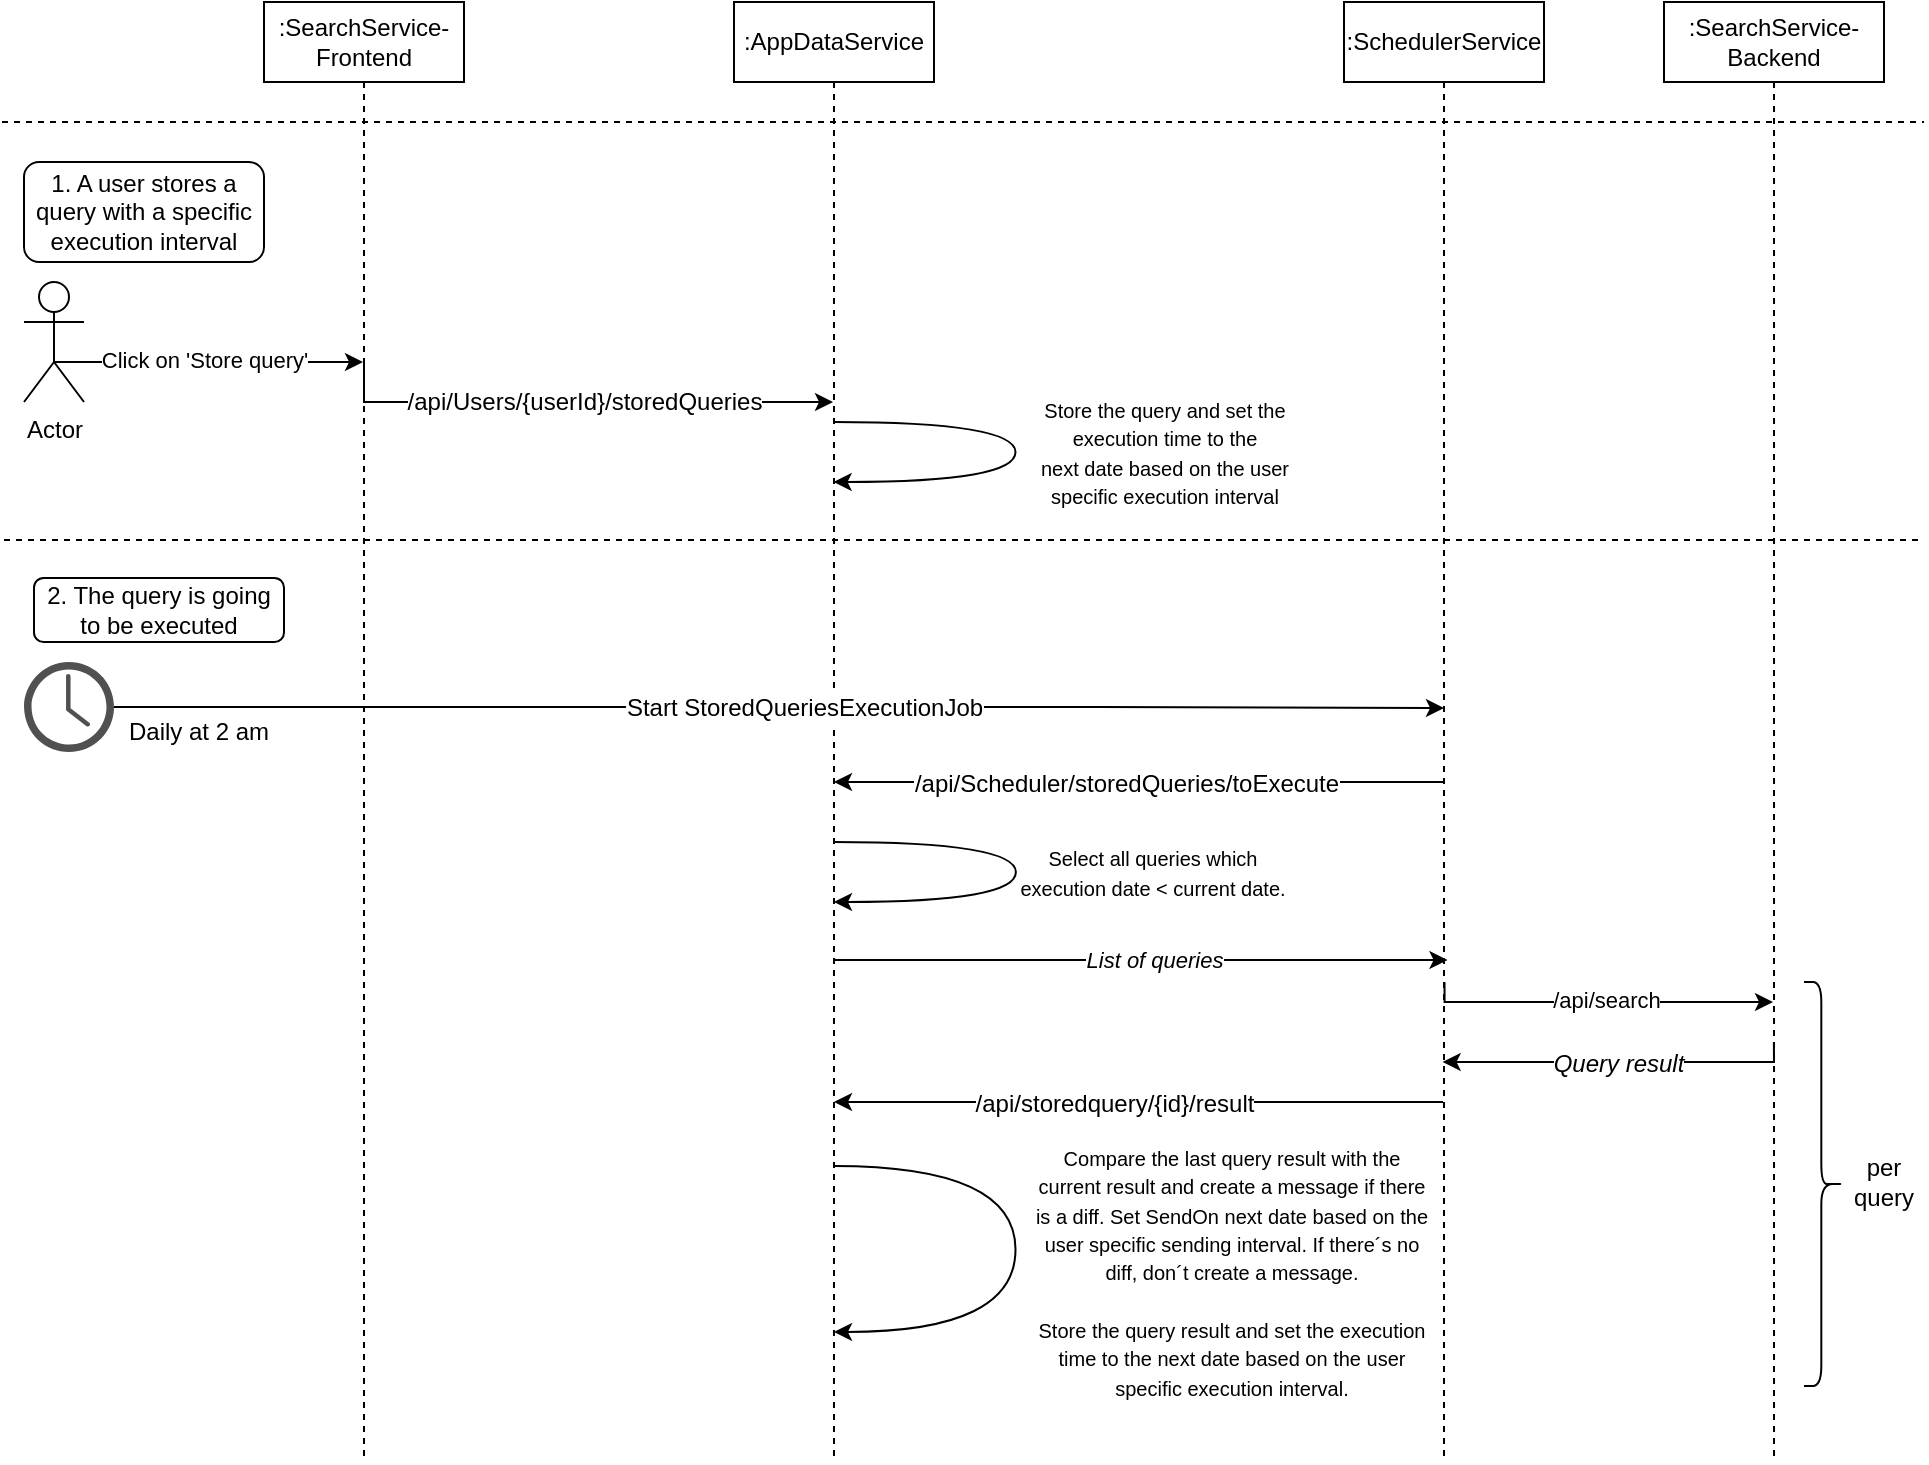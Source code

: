 <mxfile version="12.9.13" type="device"><diagram id="GX6SCt9iVWf9Vegw2dX1" name="Page-1"><mxGraphModel dx="1326" dy="730" grid="1" gridSize="10" guides="1" tooltips="1" connect="1" arrows="1" fold="1" page="1" pageScale="1" pageWidth="850" pageHeight="1100" math="0" shadow="0"><root><mxCell id="0"/><mxCell id="1" parent="0"/><mxCell id="yLNuVXAcdWpFFLTpU0eT-8" style="edgeStyle=orthogonalEdgeStyle;rounded=0;orthogonalLoop=1;jettySize=auto;html=1;exitX=0.5;exitY=0.5;exitDx=0;exitDy=0;exitPerimeter=0;" parent="1" source="yLNuVXAcdWpFFLTpU0eT-1" edge="1"><mxGeometry relative="1" as="geometry"><Array as="points"><mxPoint x="65" y="250"/></Array><mxPoint x="219.5" y="250" as="targetPoint"/></mxGeometry></mxCell><mxCell id="yLNuVXAcdWpFFLTpU0eT-9" value="Click on 'Store query'" style="edgeLabel;html=1;align=center;verticalAlign=middle;resizable=0;points=[];" parent="yLNuVXAcdWpFFLTpU0eT-8" vertex="1" connectable="0"><mxGeometry x="0.41" y="1" relative="1" as="geometry"><mxPoint x="-31" as="offset"/></mxGeometry></mxCell><mxCell id="yLNuVXAcdWpFFLTpU0eT-1" value="Actor" style="shape=umlActor;verticalLabelPosition=bottom;labelBackgroundColor=#ffffff;verticalAlign=top;html=1;outlineConnect=0;" parent="1" vertex="1"><mxGeometry x="50" y="210" width="30" height="60" as="geometry"/></mxCell><mxCell id="yLNuVXAcdWpFFLTpU0eT-2" value=":SearchService-Frontend" style="shape=umlLifeline;perimeter=lifelinePerimeter;whiteSpace=wrap;html=1;container=1;collapsible=0;recursiveResize=0;outlineConnect=0;" parent="1" vertex="1"><mxGeometry x="170" y="70" width="100" height="730" as="geometry"/></mxCell><mxCell id="yLNuVXAcdWpFFLTpU0eT-5" value=":AppDataService" style="shape=umlLifeline;perimeter=lifelinePerimeter;whiteSpace=wrap;html=1;container=1;collapsible=0;recursiveResize=0;outlineConnect=0;" parent="1" vertex="1"><mxGeometry x="405" y="70" width="100" height="730" as="geometry"/></mxCell><mxCell id="yLNuVXAcdWpFFLTpU0eT-6" value=":SchedulerService" style="shape=umlLifeline;perimeter=lifelinePerimeter;whiteSpace=wrap;html=1;container=1;collapsible=0;recursiveResize=0;outlineConnect=0;" parent="1" vertex="1"><mxGeometry x="710" y="70" width="100" height="730" as="geometry"/></mxCell><mxCell id="yLNuVXAcdWpFFLTpU0eT-10" style="edgeStyle=orthogonalEdgeStyle;rounded=0;orthogonalLoop=1;jettySize=auto;html=1;exitX=0.5;exitY=0.5;exitDx=0;exitDy=0;exitPerimeter=0;" parent="1" target="yLNuVXAcdWpFFLTpU0eT-5" edge="1"><mxGeometry relative="1" as="geometry"><mxPoint x="220" y="250" as="sourcePoint"/><mxPoint x="430" y="270" as="targetPoint"/><Array as="points"><mxPoint x="220" y="270"/></Array></mxGeometry></mxCell><mxCell id="yLNuVXAcdWpFFLTpU0eT-11" value="&lt;font style=&quot;font-size: 12px&quot;&gt;/api/Users/{userId}/storedQueries&lt;/font&gt;" style="edgeLabel;html=1;align=center;verticalAlign=middle;resizable=0;points=[];" parent="yLNuVXAcdWpFFLTpU0eT-10" vertex="1" connectable="0"><mxGeometry x="0.41" y="1" relative="1" as="geometry"><mxPoint x="-49.4" y="0.97" as="offset"/></mxGeometry></mxCell><mxCell id="yLNuVXAcdWpFFLTpU0eT-12" value="" style="endArrow=none;dashed=1;html=1;" parent="1" edge="1"><mxGeometry width="50" height="50" relative="1" as="geometry"><mxPoint x="40" y="339" as="sourcePoint"/><mxPoint x="1000" y="339" as="targetPoint"/></mxGeometry></mxCell><mxCell id="yLNuVXAcdWpFFLTpU0eT-14" value="1. A user stores a query with a specific execution interval" style="rounded=1;whiteSpace=wrap;html=1;" parent="1" vertex="1"><mxGeometry x="50" y="150" width="120" height="50" as="geometry"/></mxCell><mxCell id="yLNuVXAcdWpFFLTpU0eT-16" value="" style="endArrow=none;dashed=1;html=1;" parent="1" edge="1"><mxGeometry width="50" height="50" relative="1" as="geometry"><mxPoint x="39" y="130" as="sourcePoint"/><mxPoint x="1000" y="130" as="targetPoint"/></mxGeometry></mxCell><mxCell id="CIoXw6522_46uzthXUxb-1" value=":SearchService-Backend" style="shape=umlLifeline;perimeter=lifelinePerimeter;whiteSpace=wrap;html=1;container=1;collapsible=0;recursiveResize=0;outlineConnect=0;" parent="1" vertex="1"><mxGeometry x="870" y="70" width="110" height="730" as="geometry"/></mxCell><mxCell id="CIoXw6522_46uzthXUxb-2" value="" style="pointerEvents=1;shadow=0;dashed=0;html=1;strokeColor=none;fillColor=#505050;labelPosition=center;verticalLabelPosition=bottom;verticalAlign=top;outlineConnect=0;align=center;shape=mxgraph.office.concepts.clock;" parent="1" vertex="1"><mxGeometry x="50" y="400" width="45" height="45" as="geometry"/></mxCell><mxCell id="CIoXw6522_46uzthXUxb-3" value="2. The query is going to be executed" style="rounded=1;whiteSpace=wrap;html=1;" parent="1" vertex="1"><mxGeometry x="55" y="358" width="125" height="32" as="geometry"/></mxCell><mxCell id="CIoXw6522_46uzthXUxb-4" style="edgeStyle=orthogonalEdgeStyle;rounded=0;orthogonalLoop=1;jettySize=auto;html=1;" parent="1" source="CIoXw6522_46uzthXUxb-2" edge="1"><mxGeometry relative="1" as="geometry"><mxPoint x="97.5" y="422" as="sourcePoint"/><mxPoint x="760" y="423" as="targetPoint"/><Array as="points"><mxPoint x="587.25" y="423"/><mxPoint x="587.25" y="423"/></Array></mxGeometry></mxCell><mxCell id="CIoXw6522_46uzthXUxb-5" value="&lt;font style=&quot;font-size: 12px&quot;&gt;Start StoredQueriesExecutionJob&lt;/font&gt;" style="edgeLabel;html=1;align=center;verticalAlign=middle;resizable=0;points=[];" parent="CIoXw6522_46uzthXUxb-4" vertex="1" connectable="0"><mxGeometry x="0.41" y="1" relative="1" as="geometry"><mxPoint x="-124.0" y="1" as="offset"/></mxGeometry></mxCell><mxCell id="CIoXw6522_46uzthXUxb-6" style="edgeStyle=orthogonalEdgeStyle;rounded=0;orthogonalLoop=1;jettySize=auto;html=1;" parent="1" source="yLNuVXAcdWpFFLTpU0eT-6" target="yLNuVXAcdWpFFLTpU0eT-5" edge="1"><mxGeometry relative="1" as="geometry"><mxPoint x="717" y="462" as="sourcePoint"/><mxPoint x="462.167" y="462.0" as="targetPoint"/><Array as="points"><mxPoint x="610" y="460"/><mxPoint x="610" y="460"/></Array></mxGeometry></mxCell><mxCell id="CIoXw6522_46uzthXUxb-7" value="&lt;span style=&quot;text-align: left&quot;&gt;&lt;span style=&quot;font-size: 12px&quot;&gt;/api/Scheduler/storedQueries&lt;/span&gt;&lt;span style=&quot;font-size: 12px&quot;&gt;/toExecute&lt;/span&gt;&lt;/span&gt;" style="edgeLabel;html=1;align=center;verticalAlign=middle;resizable=0;points=[];" parent="CIoXw6522_46uzthXUxb-6" vertex="1" connectable="0"><mxGeometry x="0.41" y="1" relative="1" as="geometry"><mxPoint x="55.5" as="offset"/></mxGeometry></mxCell><mxCell id="CIoXw6522_46uzthXUxb-8" style="edgeStyle=orthogonalEdgeStyle;rounded=0;orthogonalLoop=1;jettySize=auto;html=1;" parent="1" edge="1"><mxGeometry relative="1" as="geometry"><mxPoint x="454.997" y="549.0" as="sourcePoint"/><mxPoint x="761.75" y="549.0" as="targetPoint"/><Array as="points"><mxPoint x="645" y="549"/><mxPoint x="645" y="549"/></Array></mxGeometry></mxCell><mxCell id="CIoXw6522_46uzthXUxb-9" value="&lt;i&gt;List of queries&lt;/i&gt;&lt;i&gt;&lt;br&gt;&lt;/i&gt;" style="edgeLabel;html=1;align=center;verticalAlign=middle;resizable=0;points=[];" parent="CIoXw6522_46uzthXUxb-8" vertex="1" connectable="0"><mxGeometry x="0.168" relative="1" as="geometry"><mxPoint x="-19.67" as="offset"/></mxGeometry></mxCell><mxCell id="CIoXw6522_46uzthXUxb-10" style="edgeStyle=orthogonalEdgeStyle;rounded=0;orthogonalLoop=1;jettySize=auto;html=1;exitX=0.5;exitY=0.5;exitDx=0;exitDy=0;exitPerimeter=0;" parent="1" target="CIoXw6522_46uzthXUxb-1" edge="1"><mxGeometry relative="1" as="geometry"><mxPoint x="760.25" y="560" as="sourcePoint"/><mxPoint x="923.75" y="570" as="targetPoint"/><Array as="points"><mxPoint x="760" y="570"/></Array></mxGeometry></mxCell><mxCell id="CIoXw6522_46uzthXUxb-11" value="&lt;span class=&quot;opblock-summary-path&quot;&gt;/api/search&lt;/span&gt;" style="edgeLabel;html=1;align=center;verticalAlign=middle;resizable=0;points=[];" parent="CIoXw6522_46uzthXUxb-10" vertex="1" connectable="0"><mxGeometry x="0.41" y="1" relative="1" as="geometry"><mxPoint x="-32.5" as="offset"/></mxGeometry></mxCell><mxCell id="CIoXw6522_46uzthXUxb-12" style="edgeStyle=orthogonalEdgeStyle;rounded=0;orthogonalLoop=1;jettySize=auto;html=1;exitX=0.5;exitY=0.746;exitDx=0;exitDy=0;exitPerimeter=0;" parent="1" edge="1"><mxGeometry relative="1" as="geometry"><mxPoint x="924.95" y="590.0" as="sourcePoint"/><mxPoint x="759.321" y="600" as="targetPoint"/><Array as="points"><mxPoint x="925" y="600"/></Array></mxGeometry></mxCell><mxCell id="CIoXw6522_46uzthXUxb-13" value="&lt;span style=&quot;font-size: 12px ; text-align: left&quot;&gt;&lt;i&gt;Query result&lt;/i&gt;&lt;/span&gt;" style="edgeLabel;html=1;align=center;verticalAlign=middle;resizable=0;points=[];" parent="CIoXw6522_46uzthXUxb-12" vertex="1" connectable="0"><mxGeometry x="0.41" y="1" relative="1" as="geometry"><mxPoint x="36" as="offset"/></mxGeometry></mxCell><mxCell id="CIoXw6522_46uzthXUxb-16" style="edgeStyle=orthogonalEdgeStyle;rounded=0;orthogonalLoop=1;jettySize=auto;html=1;" parent="1" source="yLNuVXAcdWpFFLTpU0eT-6" target="yLNuVXAcdWpFFLTpU0eT-5" edge="1"><mxGeometry relative="1" as="geometry"><mxPoint x="719.5" y="616" as="sourcePoint"/><mxPoint x="464.997" y="616.0" as="targetPoint"/><Array as="points"><mxPoint x="630" y="620"/><mxPoint x="630" y="620"/></Array></mxGeometry></mxCell><mxCell id="CIoXw6522_46uzthXUxb-17" value="&lt;div style=&quot;text-align: left&quot;&gt;&lt;span style=&quot;font-size: 12px&quot;&gt;/api/storedquery/{id}/result&lt;/span&gt;&lt;/div&gt;" style="edgeLabel;html=1;align=center;verticalAlign=middle;resizable=0;points=[];" parent="CIoXw6522_46uzthXUxb-16" vertex="1" connectable="0"><mxGeometry x="0.41" y="1" relative="1" as="geometry"><mxPoint x="49.67" as="offset"/></mxGeometry></mxCell><mxCell id="CIoXw6522_46uzthXUxb-18" value="" style="shape=curlyBracket;whiteSpace=wrap;html=1;rounded=1;strokeColor=#000000;fillColor=#FFCCCC;size=0.567;rotation=-180;" parent="1" vertex="1"><mxGeometry x="940" y="560" width="20" height="202" as="geometry"/></mxCell><mxCell id="CIoXw6522_46uzthXUxb-19" value="per query" style="text;html=1;strokeColor=none;fillColor=none;align=center;verticalAlign=middle;whiteSpace=wrap;rounded=0;" parent="1" vertex="1"><mxGeometry x="960" y="650" width="40" height="20" as="geometry"/></mxCell><mxCell id="CIoXw6522_46uzthXUxb-22" value="" style="curved=1;endArrow=classic;html=1;" parent="1" edge="1"><mxGeometry width="50" height="50" relative="1" as="geometry"><mxPoint x="455" y="280" as="sourcePoint"/><mxPoint x="454.81" y="310" as="targetPoint"/><Array as="points"><mxPoint x="545.5" y="280"/><mxPoint x="546" y="310"/></Array></mxGeometry></mxCell><mxCell id="CIoXw6522_46uzthXUxb-23" value="&lt;span style=&quot;font-size: 10px&quot;&gt;Select all queries which execution date &amp;lt; current date.&lt;/span&gt;" style="text;html=1;strokeColor=none;fillColor=none;align=center;verticalAlign=middle;whiteSpace=wrap;rounded=0;" parent="1" vertex="1"><mxGeometry x="543.94" y="480" width="141.06" height="50" as="geometry"/></mxCell><mxCell id="gbsI28EboxCWLnhTS-gD-1" value="" style="curved=1;endArrow=classic;html=1;" parent="1" edge="1"><mxGeometry width="50" height="50" relative="1" as="geometry"><mxPoint x="455.19" y="490" as="sourcePoint"/><mxPoint x="455.0" y="520" as="targetPoint"/><Array as="points"><mxPoint x="545.69" y="490"/><mxPoint x="546.19" y="520"/></Array></mxGeometry></mxCell><mxCell id="gbsI28EboxCWLnhTS-gD-2" value="&lt;span style=&quot;font-size: 10px&quot;&gt;Store the query and set the execution time to the next&lt;/span&gt;&lt;span style=&quot;font-size: 10px&quot;&gt;&amp;nbsp;date based on the user specific execution interval&lt;/span&gt;" style="text;html=1;strokeColor=none;fillColor=none;align=center;verticalAlign=middle;whiteSpace=wrap;rounded=0;" parent="1" vertex="1"><mxGeometry x="553.25" y="270" width="134.75" height="50" as="geometry"/></mxCell><mxCell id="S2t_SGYjiUfAuKgjEEeP-1" value="" style="curved=1;endArrow=classic;html=1;" parent="1" target="yLNuVXAcdWpFFLTpU0eT-5" edge="1"><mxGeometry width="50" height="50" relative="1" as="geometry"><mxPoint x="455" y="652" as="sourcePoint"/><mxPoint x="454.81" y="682" as="targetPoint"/><Array as="points"><mxPoint x="545.5" y="652"/><mxPoint x="546" y="735"/></Array></mxGeometry></mxCell><mxCell id="S2t_SGYjiUfAuKgjEEeP-2" value="&lt;span style=&quot;font-size: 10px&quot;&gt;Compare the last query result with the current result and create a message if there is a diff. Set SendOn&amp;nbsp;&lt;/span&gt;&lt;span style=&quot;font-size: 10px&quot;&gt;next date based on the user specific sending interval. If there´s no diff, don´t create a message.&lt;br&gt;&lt;/span&gt;&lt;span style=&quot;font-size: 10px&quot;&gt;&lt;br&gt;Store the query result and set the execution time to the next&lt;/span&gt;&lt;span style=&quot;font-size: 10px&quot;&gt;&amp;nbsp;date based on the user specific execution interval.&lt;/span&gt;&lt;span style=&quot;font-size: 10px&quot;&gt;&lt;br&gt;&lt;/span&gt;" style="text;html=1;strokeColor=none;fillColor=none;align=center;verticalAlign=middle;whiteSpace=wrap;rounded=0;" parent="1" vertex="1"><mxGeometry x="553.25" y="680" width="201.75" height="50" as="geometry"/></mxCell><mxCell id="liYfWmPF8fE1S64GU5TB-1" value="Daily at 2 am" style="text;html=1;strokeColor=none;fillColor=none;align=center;verticalAlign=middle;whiteSpace=wrap;rounded=0;" vertex="1" parent="1"><mxGeometry x="95" y="425" width="85" height="20" as="geometry"/></mxCell></root></mxGraphModel></diagram></mxfile>